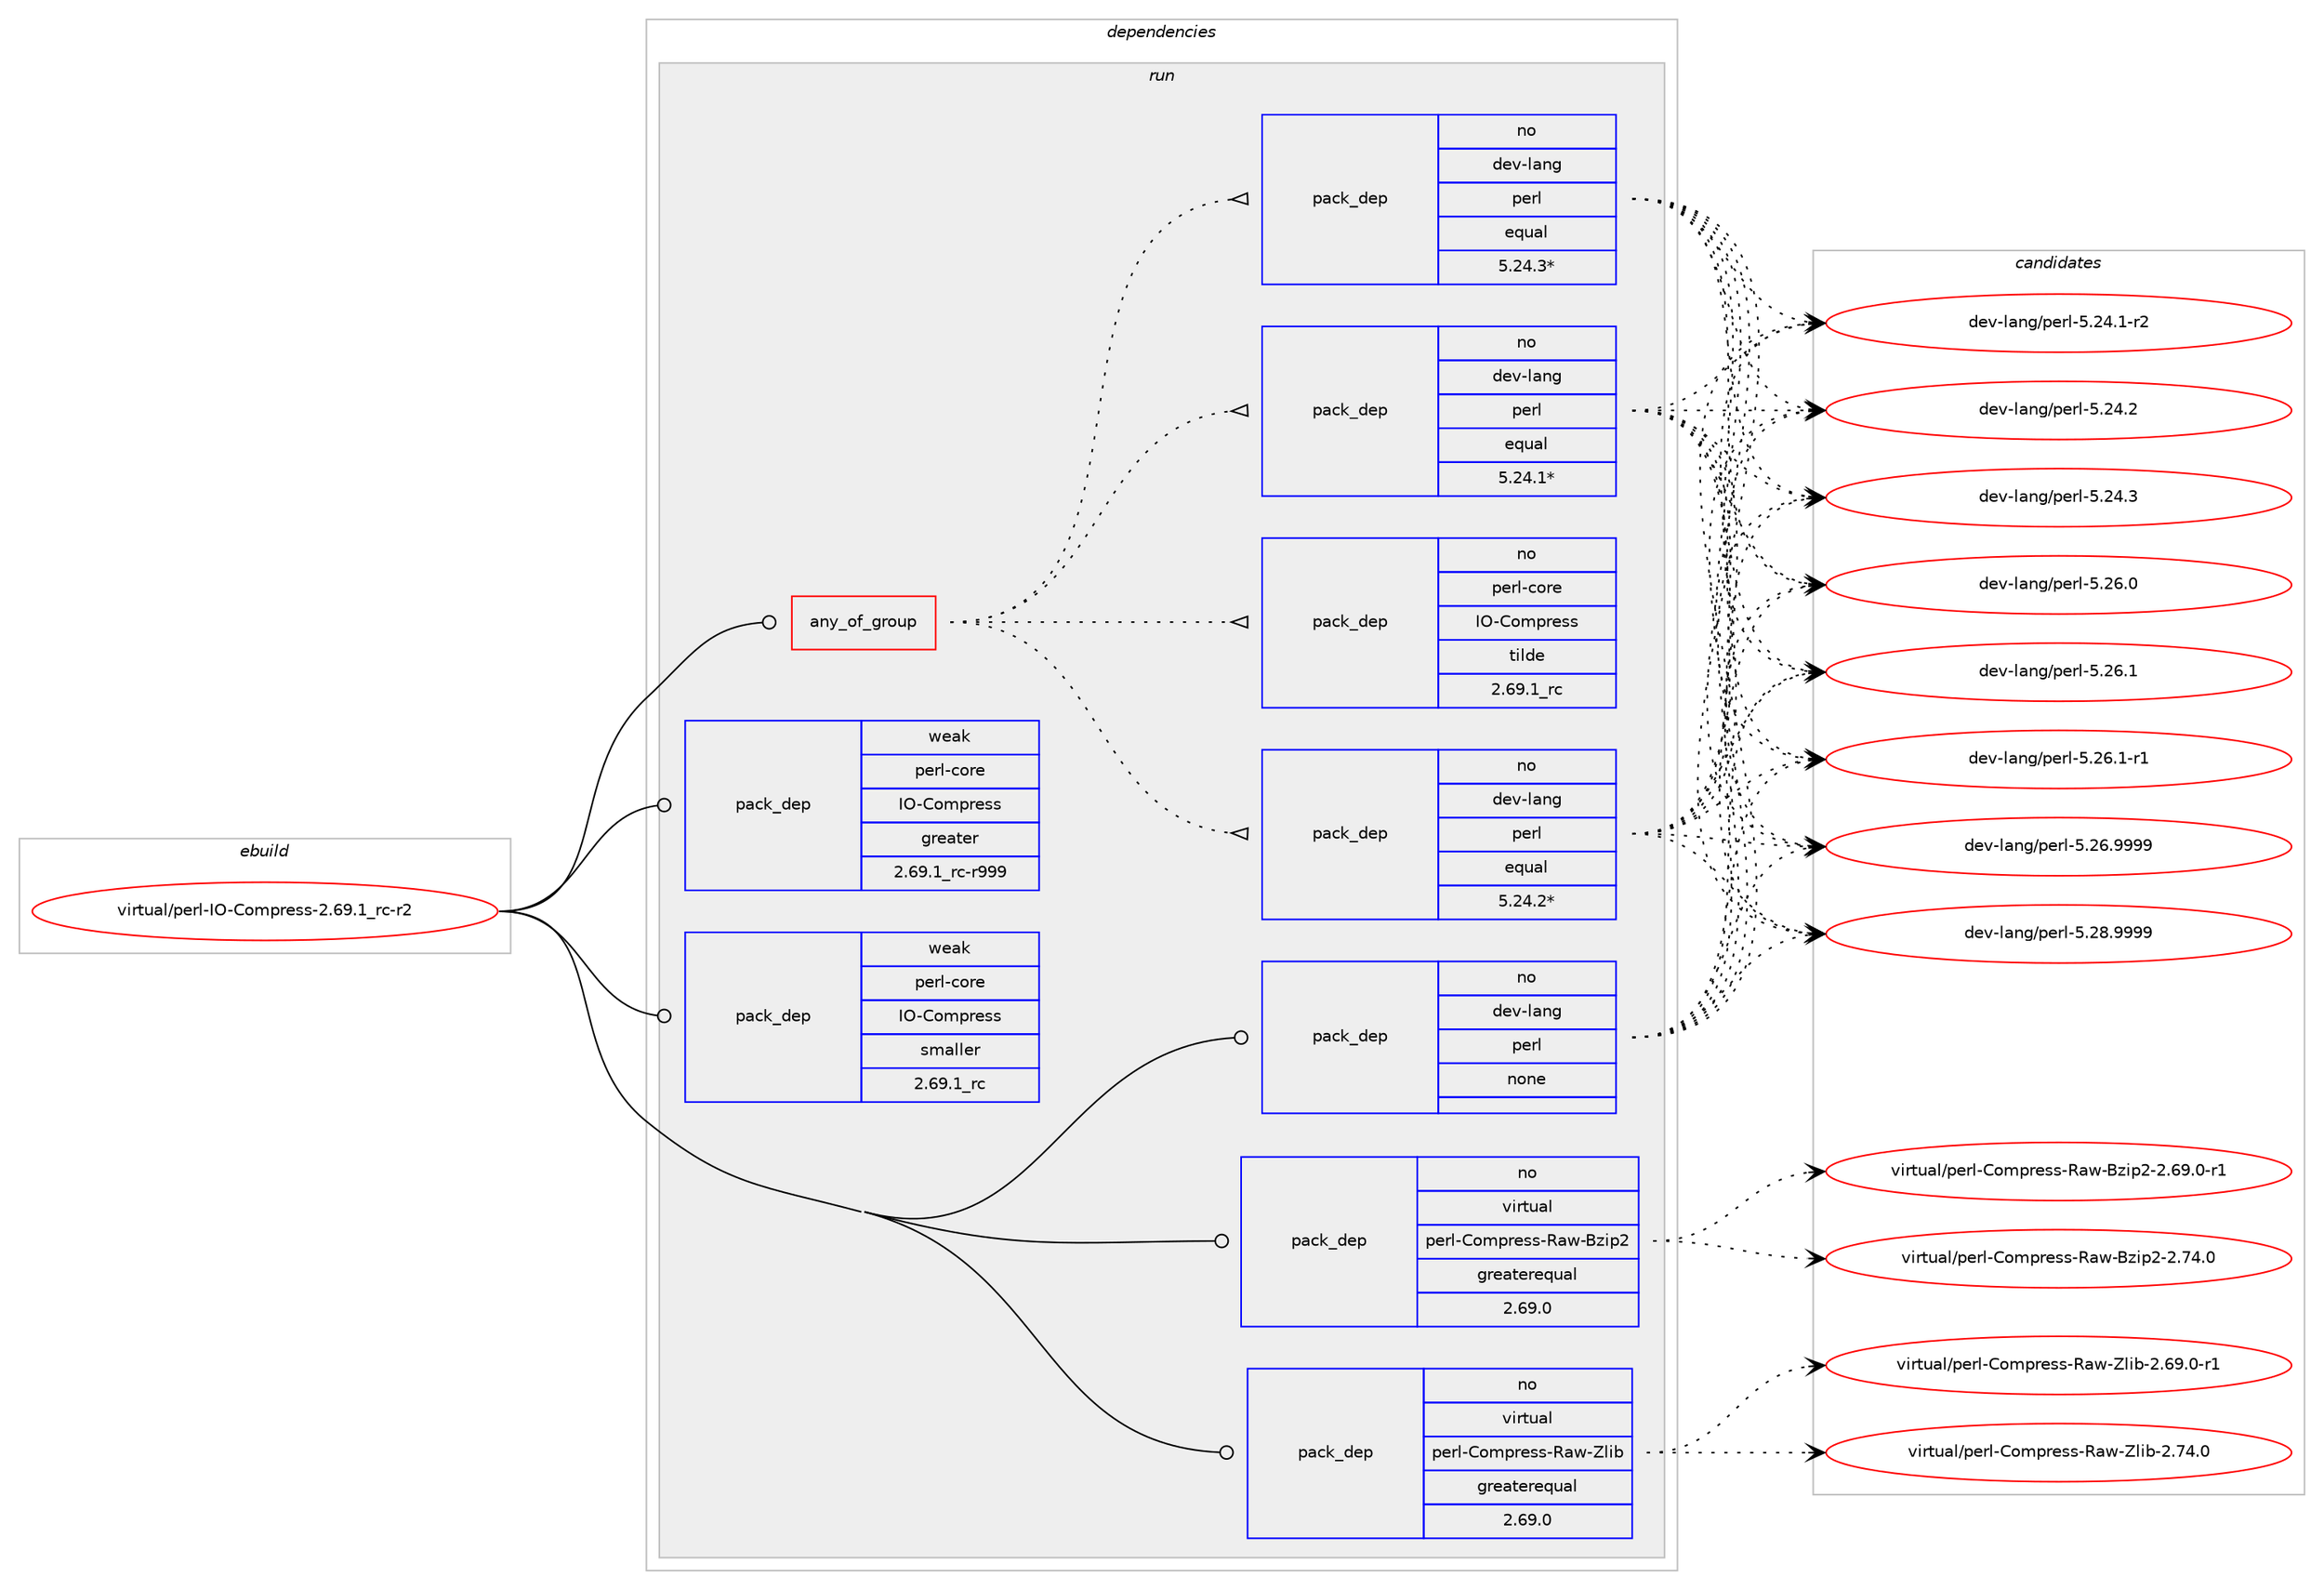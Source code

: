 digraph prolog {

# *************
# Graph options
# *************

newrank=true;
concentrate=true;
compound=true;
graph [rankdir=LR,fontname=Helvetica,fontsize=10,ranksep=1.5];#, ranksep=2.5, nodesep=0.2];
edge  [arrowhead=vee];
node  [fontname=Helvetica,fontsize=10];

# **********
# The ebuild
# **********

subgraph cluster_leftcol {
color=gray;
rank=same;
label=<<i>ebuild</i>>;
id [label="virtual/perl-IO-Compress-2.69.1_rc-r2", color=red, width=4, href="../virtual/perl-IO-Compress-2.69.1_rc-r2.svg"];
}

# ****************
# The dependencies
# ****************

subgraph cluster_midcol {
color=gray;
label=<<i>dependencies</i>>;
subgraph cluster_compile {
fillcolor="#eeeeee";
style=filled;
label=<<i>compile</i>>;
}
subgraph cluster_compileandrun {
fillcolor="#eeeeee";
style=filled;
label=<<i>compile and run</i>>;
}
subgraph cluster_run {
fillcolor="#eeeeee";
style=filled;
label=<<i>run</i>>;
subgraph any90 {
dependency6520 [label=<<TABLE BORDER="0" CELLBORDER="1" CELLSPACING="0" CELLPADDING="4"><TR><TD CELLPADDING="10">any_of_group</TD></TR></TABLE>>, shape=none, color=red];subgraph pack5627 {
dependency6521 [label=<<TABLE BORDER="0" CELLBORDER="1" CELLSPACING="0" CELLPADDING="4" WIDTH="220"><TR><TD ROWSPAN="6" CELLPADDING="30">pack_dep</TD></TR><TR><TD WIDTH="110">no</TD></TR><TR><TD>dev-lang</TD></TR><TR><TD>perl</TD></TR><TR><TD>equal</TD></TR><TR><TD>5.24.3*</TD></TR></TABLE>>, shape=none, color=blue];
}
dependency6520:e -> dependency6521:w [weight=20,style="dotted",arrowhead="oinv"];
subgraph pack5628 {
dependency6522 [label=<<TABLE BORDER="0" CELLBORDER="1" CELLSPACING="0" CELLPADDING="4" WIDTH="220"><TR><TD ROWSPAN="6" CELLPADDING="30">pack_dep</TD></TR><TR><TD WIDTH="110">no</TD></TR><TR><TD>dev-lang</TD></TR><TR><TD>perl</TD></TR><TR><TD>equal</TD></TR><TR><TD>5.24.2*</TD></TR></TABLE>>, shape=none, color=blue];
}
dependency6520:e -> dependency6522:w [weight=20,style="dotted",arrowhead="oinv"];
subgraph pack5629 {
dependency6523 [label=<<TABLE BORDER="0" CELLBORDER="1" CELLSPACING="0" CELLPADDING="4" WIDTH="220"><TR><TD ROWSPAN="6" CELLPADDING="30">pack_dep</TD></TR><TR><TD WIDTH="110">no</TD></TR><TR><TD>dev-lang</TD></TR><TR><TD>perl</TD></TR><TR><TD>equal</TD></TR><TR><TD>5.24.1*</TD></TR></TABLE>>, shape=none, color=blue];
}
dependency6520:e -> dependency6523:w [weight=20,style="dotted",arrowhead="oinv"];
subgraph pack5630 {
dependency6524 [label=<<TABLE BORDER="0" CELLBORDER="1" CELLSPACING="0" CELLPADDING="4" WIDTH="220"><TR><TD ROWSPAN="6" CELLPADDING="30">pack_dep</TD></TR><TR><TD WIDTH="110">no</TD></TR><TR><TD>perl-core</TD></TR><TR><TD>IO-Compress</TD></TR><TR><TD>tilde</TD></TR><TR><TD>2.69.1_rc</TD></TR></TABLE>>, shape=none, color=blue];
}
dependency6520:e -> dependency6524:w [weight=20,style="dotted",arrowhead="oinv"];
}
id:e -> dependency6520:w [weight=20,style="solid",arrowhead="odot"];
subgraph pack5631 {
dependency6525 [label=<<TABLE BORDER="0" CELLBORDER="1" CELLSPACING="0" CELLPADDING="4" WIDTH="220"><TR><TD ROWSPAN="6" CELLPADDING="30">pack_dep</TD></TR><TR><TD WIDTH="110">no</TD></TR><TR><TD>dev-lang</TD></TR><TR><TD>perl</TD></TR><TR><TD>none</TD></TR><TR><TD></TD></TR></TABLE>>, shape=none, color=blue];
}
id:e -> dependency6525:w [weight=20,style="solid",arrowhead="odot"];
subgraph pack5632 {
dependency6526 [label=<<TABLE BORDER="0" CELLBORDER="1" CELLSPACING="0" CELLPADDING="4" WIDTH="220"><TR><TD ROWSPAN="6" CELLPADDING="30">pack_dep</TD></TR><TR><TD WIDTH="110">no</TD></TR><TR><TD>virtual</TD></TR><TR><TD>perl-Compress-Raw-Bzip2</TD></TR><TR><TD>greaterequal</TD></TR><TR><TD>2.69.0</TD></TR></TABLE>>, shape=none, color=blue];
}
id:e -> dependency6526:w [weight=20,style="solid",arrowhead="odot"];
subgraph pack5633 {
dependency6527 [label=<<TABLE BORDER="0" CELLBORDER="1" CELLSPACING="0" CELLPADDING="4" WIDTH="220"><TR><TD ROWSPAN="6" CELLPADDING="30">pack_dep</TD></TR><TR><TD WIDTH="110">no</TD></TR><TR><TD>virtual</TD></TR><TR><TD>perl-Compress-Raw-Zlib</TD></TR><TR><TD>greaterequal</TD></TR><TR><TD>2.69.0</TD></TR></TABLE>>, shape=none, color=blue];
}
id:e -> dependency6527:w [weight=20,style="solid",arrowhead="odot"];
subgraph pack5634 {
dependency6528 [label=<<TABLE BORDER="0" CELLBORDER="1" CELLSPACING="0" CELLPADDING="4" WIDTH="220"><TR><TD ROWSPAN="6" CELLPADDING="30">pack_dep</TD></TR><TR><TD WIDTH="110">weak</TD></TR><TR><TD>perl-core</TD></TR><TR><TD>IO-Compress</TD></TR><TR><TD>greater</TD></TR><TR><TD>2.69.1_rc-r999</TD></TR></TABLE>>, shape=none, color=blue];
}
id:e -> dependency6528:w [weight=20,style="solid",arrowhead="odot"];
subgraph pack5635 {
dependency6529 [label=<<TABLE BORDER="0" CELLBORDER="1" CELLSPACING="0" CELLPADDING="4" WIDTH="220"><TR><TD ROWSPAN="6" CELLPADDING="30">pack_dep</TD></TR><TR><TD WIDTH="110">weak</TD></TR><TR><TD>perl-core</TD></TR><TR><TD>IO-Compress</TD></TR><TR><TD>smaller</TD></TR><TR><TD>2.69.1_rc</TD></TR></TABLE>>, shape=none, color=blue];
}
id:e -> dependency6529:w [weight=20,style="solid",arrowhead="odot"];
}
}

# **************
# The candidates
# **************

subgraph cluster_choices {
rank=same;
color=gray;
label=<<i>candidates</i>>;

subgraph choice5627 {
color=black;
nodesep=1;
choice100101118451089711010347112101114108455346505246494511450 [label="dev-lang/perl-5.24.1-r2", color=red, width=4,href="../dev-lang/perl-5.24.1-r2.svg"];
choice10010111845108971101034711210111410845534650524650 [label="dev-lang/perl-5.24.2", color=red, width=4,href="../dev-lang/perl-5.24.2.svg"];
choice10010111845108971101034711210111410845534650524651 [label="dev-lang/perl-5.24.3", color=red, width=4,href="../dev-lang/perl-5.24.3.svg"];
choice10010111845108971101034711210111410845534650544648 [label="dev-lang/perl-5.26.0", color=red, width=4,href="../dev-lang/perl-5.26.0.svg"];
choice10010111845108971101034711210111410845534650544649 [label="dev-lang/perl-5.26.1", color=red, width=4,href="../dev-lang/perl-5.26.1.svg"];
choice100101118451089711010347112101114108455346505446494511449 [label="dev-lang/perl-5.26.1-r1", color=red, width=4,href="../dev-lang/perl-5.26.1-r1.svg"];
choice10010111845108971101034711210111410845534650544657575757 [label="dev-lang/perl-5.26.9999", color=red, width=4,href="../dev-lang/perl-5.26.9999.svg"];
choice10010111845108971101034711210111410845534650564657575757 [label="dev-lang/perl-5.28.9999", color=red, width=4,href="../dev-lang/perl-5.28.9999.svg"];
dependency6521:e -> choice100101118451089711010347112101114108455346505246494511450:w [style=dotted,weight="100"];
dependency6521:e -> choice10010111845108971101034711210111410845534650524650:w [style=dotted,weight="100"];
dependency6521:e -> choice10010111845108971101034711210111410845534650524651:w [style=dotted,weight="100"];
dependency6521:e -> choice10010111845108971101034711210111410845534650544648:w [style=dotted,weight="100"];
dependency6521:e -> choice10010111845108971101034711210111410845534650544649:w [style=dotted,weight="100"];
dependency6521:e -> choice100101118451089711010347112101114108455346505446494511449:w [style=dotted,weight="100"];
dependency6521:e -> choice10010111845108971101034711210111410845534650544657575757:w [style=dotted,weight="100"];
dependency6521:e -> choice10010111845108971101034711210111410845534650564657575757:w [style=dotted,weight="100"];
}
subgraph choice5628 {
color=black;
nodesep=1;
choice100101118451089711010347112101114108455346505246494511450 [label="dev-lang/perl-5.24.1-r2", color=red, width=4,href="../dev-lang/perl-5.24.1-r2.svg"];
choice10010111845108971101034711210111410845534650524650 [label="dev-lang/perl-5.24.2", color=red, width=4,href="../dev-lang/perl-5.24.2.svg"];
choice10010111845108971101034711210111410845534650524651 [label="dev-lang/perl-5.24.3", color=red, width=4,href="../dev-lang/perl-5.24.3.svg"];
choice10010111845108971101034711210111410845534650544648 [label="dev-lang/perl-5.26.0", color=red, width=4,href="../dev-lang/perl-5.26.0.svg"];
choice10010111845108971101034711210111410845534650544649 [label="dev-lang/perl-5.26.1", color=red, width=4,href="../dev-lang/perl-5.26.1.svg"];
choice100101118451089711010347112101114108455346505446494511449 [label="dev-lang/perl-5.26.1-r1", color=red, width=4,href="../dev-lang/perl-5.26.1-r1.svg"];
choice10010111845108971101034711210111410845534650544657575757 [label="dev-lang/perl-5.26.9999", color=red, width=4,href="../dev-lang/perl-5.26.9999.svg"];
choice10010111845108971101034711210111410845534650564657575757 [label="dev-lang/perl-5.28.9999", color=red, width=4,href="../dev-lang/perl-5.28.9999.svg"];
dependency6522:e -> choice100101118451089711010347112101114108455346505246494511450:w [style=dotted,weight="100"];
dependency6522:e -> choice10010111845108971101034711210111410845534650524650:w [style=dotted,weight="100"];
dependency6522:e -> choice10010111845108971101034711210111410845534650524651:w [style=dotted,weight="100"];
dependency6522:e -> choice10010111845108971101034711210111410845534650544648:w [style=dotted,weight="100"];
dependency6522:e -> choice10010111845108971101034711210111410845534650544649:w [style=dotted,weight="100"];
dependency6522:e -> choice100101118451089711010347112101114108455346505446494511449:w [style=dotted,weight="100"];
dependency6522:e -> choice10010111845108971101034711210111410845534650544657575757:w [style=dotted,weight="100"];
dependency6522:e -> choice10010111845108971101034711210111410845534650564657575757:w [style=dotted,weight="100"];
}
subgraph choice5629 {
color=black;
nodesep=1;
choice100101118451089711010347112101114108455346505246494511450 [label="dev-lang/perl-5.24.1-r2", color=red, width=4,href="../dev-lang/perl-5.24.1-r2.svg"];
choice10010111845108971101034711210111410845534650524650 [label="dev-lang/perl-5.24.2", color=red, width=4,href="../dev-lang/perl-5.24.2.svg"];
choice10010111845108971101034711210111410845534650524651 [label="dev-lang/perl-5.24.3", color=red, width=4,href="../dev-lang/perl-5.24.3.svg"];
choice10010111845108971101034711210111410845534650544648 [label="dev-lang/perl-5.26.0", color=red, width=4,href="../dev-lang/perl-5.26.0.svg"];
choice10010111845108971101034711210111410845534650544649 [label="dev-lang/perl-5.26.1", color=red, width=4,href="../dev-lang/perl-5.26.1.svg"];
choice100101118451089711010347112101114108455346505446494511449 [label="dev-lang/perl-5.26.1-r1", color=red, width=4,href="../dev-lang/perl-5.26.1-r1.svg"];
choice10010111845108971101034711210111410845534650544657575757 [label="dev-lang/perl-5.26.9999", color=red, width=4,href="../dev-lang/perl-5.26.9999.svg"];
choice10010111845108971101034711210111410845534650564657575757 [label="dev-lang/perl-5.28.9999", color=red, width=4,href="../dev-lang/perl-5.28.9999.svg"];
dependency6523:e -> choice100101118451089711010347112101114108455346505246494511450:w [style=dotted,weight="100"];
dependency6523:e -> choice10010111845108971101034711210111410845534650524650:w [style=dotted,weight="100"];
dependency6523:e -> choice10010111845108971101034711210111410845534650524651:w [style=dotted,weight="100"];
dependency6523:e -> choice10010111845108971101034711210111410845534650544648:w [style=dotted,weight="100"];
dependency6523:e -> choice10010111845108971101034711210111410845534650544649:w [style=dotted,weight="100"];
dependency6523:e -> choice100101118451089711010347112101114108455346505446494511449:w [style=dotted,weight="100"];
dependency6523:e -> choice10010111845108971101034711210111410845534650544657575757:w [style=dotted,weight="100"];
dependency6523:e -> choice10010111845108971101034711210111410845534650564657575757:w [style=dotted,weight="100"];
}
subgraph choice5630 {
color=black;
nodesep=1;
}
subgraph choice5631 {
color=black;
nodesep=1;
choice100101118451089711010347112101114108455346505246494511450 [label="dev-lang/perl-5.24.1-r2", color=red, width=4,href="../dev-lang/perl-5.24.1-r2.svg"];
choice10010111845108971101034711210111410845534650524650 [label="dev-lang/perl-5.24.2", color=red, width=4,href="../dev-lang/perl-5.24.2.svg"];
choice10010111845108971101034711210111410845534650524651 [label="dev-lang/perl-5.24.3", color=red, width=4,href="../dev-lang/perl-5.24.3.svg"];
choice10010111845108971101034711210111410845534650544648 [label="dev-lang/perl-5.26.0", color=red, width=4,href="../dev-lang/perl-5.26.0.svg"];
choice10010111845108971101034711210111410845534650544649 [label="dev-lang/perl-5.26.1", color=red, width=4,href="../dev-lang/perl-5.26.1.svg"];
choice100101118451089711010347112101114108455346505446494511449 [label="dev-lang/perl-5.26.1-r1", color=red, width=4,href="../dev-lang/perl-5.26.1-r1.svg"];
choice10010111845108971101034711210111410845534650544657575757 [label="dev-lang/perl-5.26.9999", color=red, width=4,href="../dev-lang/perl-5.26.9999.svg"];
choice10010111845108971101034711210111410845534650564657575757 [label="dev-lang/perl-5.28.9999", color=red, width=4,href="../dev-lang/perl-5.28.9999.svg"];
dependency6525:e -> choice100101118451089711010347112101114108455346505246494511450:w [style=dotted,weight="100"];
dependency6525:e -> choice10010111845108971101034711210111410845534650524650:w [style=dotted,weight="100"];
dependency6525:e -> choice10010111845108971101034711210111410845534650524651:w [style=dotted,weight="100"];
dependency6525:e -> choice10010111845108971101034711210111410845534650544648:w [style=dotted,weight="100"];
dependency6525:e -> choice10010111845108971101034711210111410845534650544649:w [style=dotted,weight="100"];
dependency6525:e -> choice100101118451089711010347112101114108455346505446494511449:w [style=dotted,weight="100"];
dependency6525:e -> choice10010111845108971101034711210111410845534650544657575757:w [style=dotted,weight="100"];
dependency6525:e -> choice10010111845108971101034711210111410845534650564657575757:w [style=dotted,weight="100"];
}
subgraph choice5632 {
color=black;
nodesep=1;
choice11810511411611797108471121011141084567111109112114101115115458297119456612210511250455046545746484511449 [label="virtual/perl-Compress-Raw-Bzip2-2.69.0-r1", color=red, width=4,href="../virtual/perl-Compress-Raw-Bzip2-2.69.0-r1.svg"];
choice1181051141161179710847112101114108456711110911211410111511545829711945661221051125045504655524648 [label="virtual/perl-Compress-Raw-Bzip2-2.74.0", color=red, width=4,href="../virtual/perl-Compress-Raw-Bzip2-2.74.0.svg"];
dependency6526:e -> choice11810511411611797108471121011141084567111109112114101115115458297119456612210511250455046545746484511449:w [style=dotted,weight="100"];
dependency6526:e -> choice1181051141161179710847112101114108456711110911211410111511545829711945661221051125045504655524648:w [style=dotted,weight="100"];
}
subgraph choice5633 {
color=black;
nodesep=1;
choice11810511411611797108471121011141084567111109112114101115115458297119459010810598455046545746484511449 [label="virtual/perl-Compress-Raw-Zlib-2.69.0-r1", color=red, width=4,href="../virtual/perl-Compress-Raw-Zlib-2.69.0-r1.svg"];
choice1181051141161179710847112101114108456711110911211410111511545829711945901081059845504655524648 [label="virtual/perl-Compress-Raw-Zlib-2.74.0", color=red, width=4,href="../virtual/perl-Compress-Raw-Zlib-2.74.0.svg"];
dependency6527:e -> choice11810511411611797108471121011141084567111109112114101115115458297119459010810598455046545746484511449:w [style=dotted,weight="100"];
dependency6527:e -> choice1181051141161179710847112101114108456711110911211410111511545829711945901081059845504655524648:w [style=dotted,weight="100"];
}
subgraph choice5634 {
color=black;
nodesep=1;
}
subgraph choice5635 {
color=black;
nodesep=1;
}
}

}
